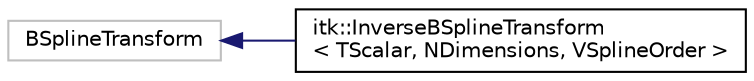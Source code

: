 digraph "Graphical Class Hierarchy"
{
  bgcolor="transparent";
  edge [fontname="Helvetica",fontsize="10",labelfontname="Helvetica",labelfontsize="10"];
  node [fontname="Helvetica",fontsize="10",shape=record];
  rankdir="LR";
  Node1075 [label="BSplineTransform",height=0.2,width=0.4,color="grey75"];
  Node1075 -> Node0 [dir="back",color="midnightblue",fontsize="10",style="solid",fontname="Helvetica"];
  Node0 [label="itk::InverseBSplineTransform\l\< TScalar, NDimensions, VSplineOrder \>",height=0.2,width=0.4,color="black",URL="$classitk_1_1InverseBSplineTransform.html"];
}
